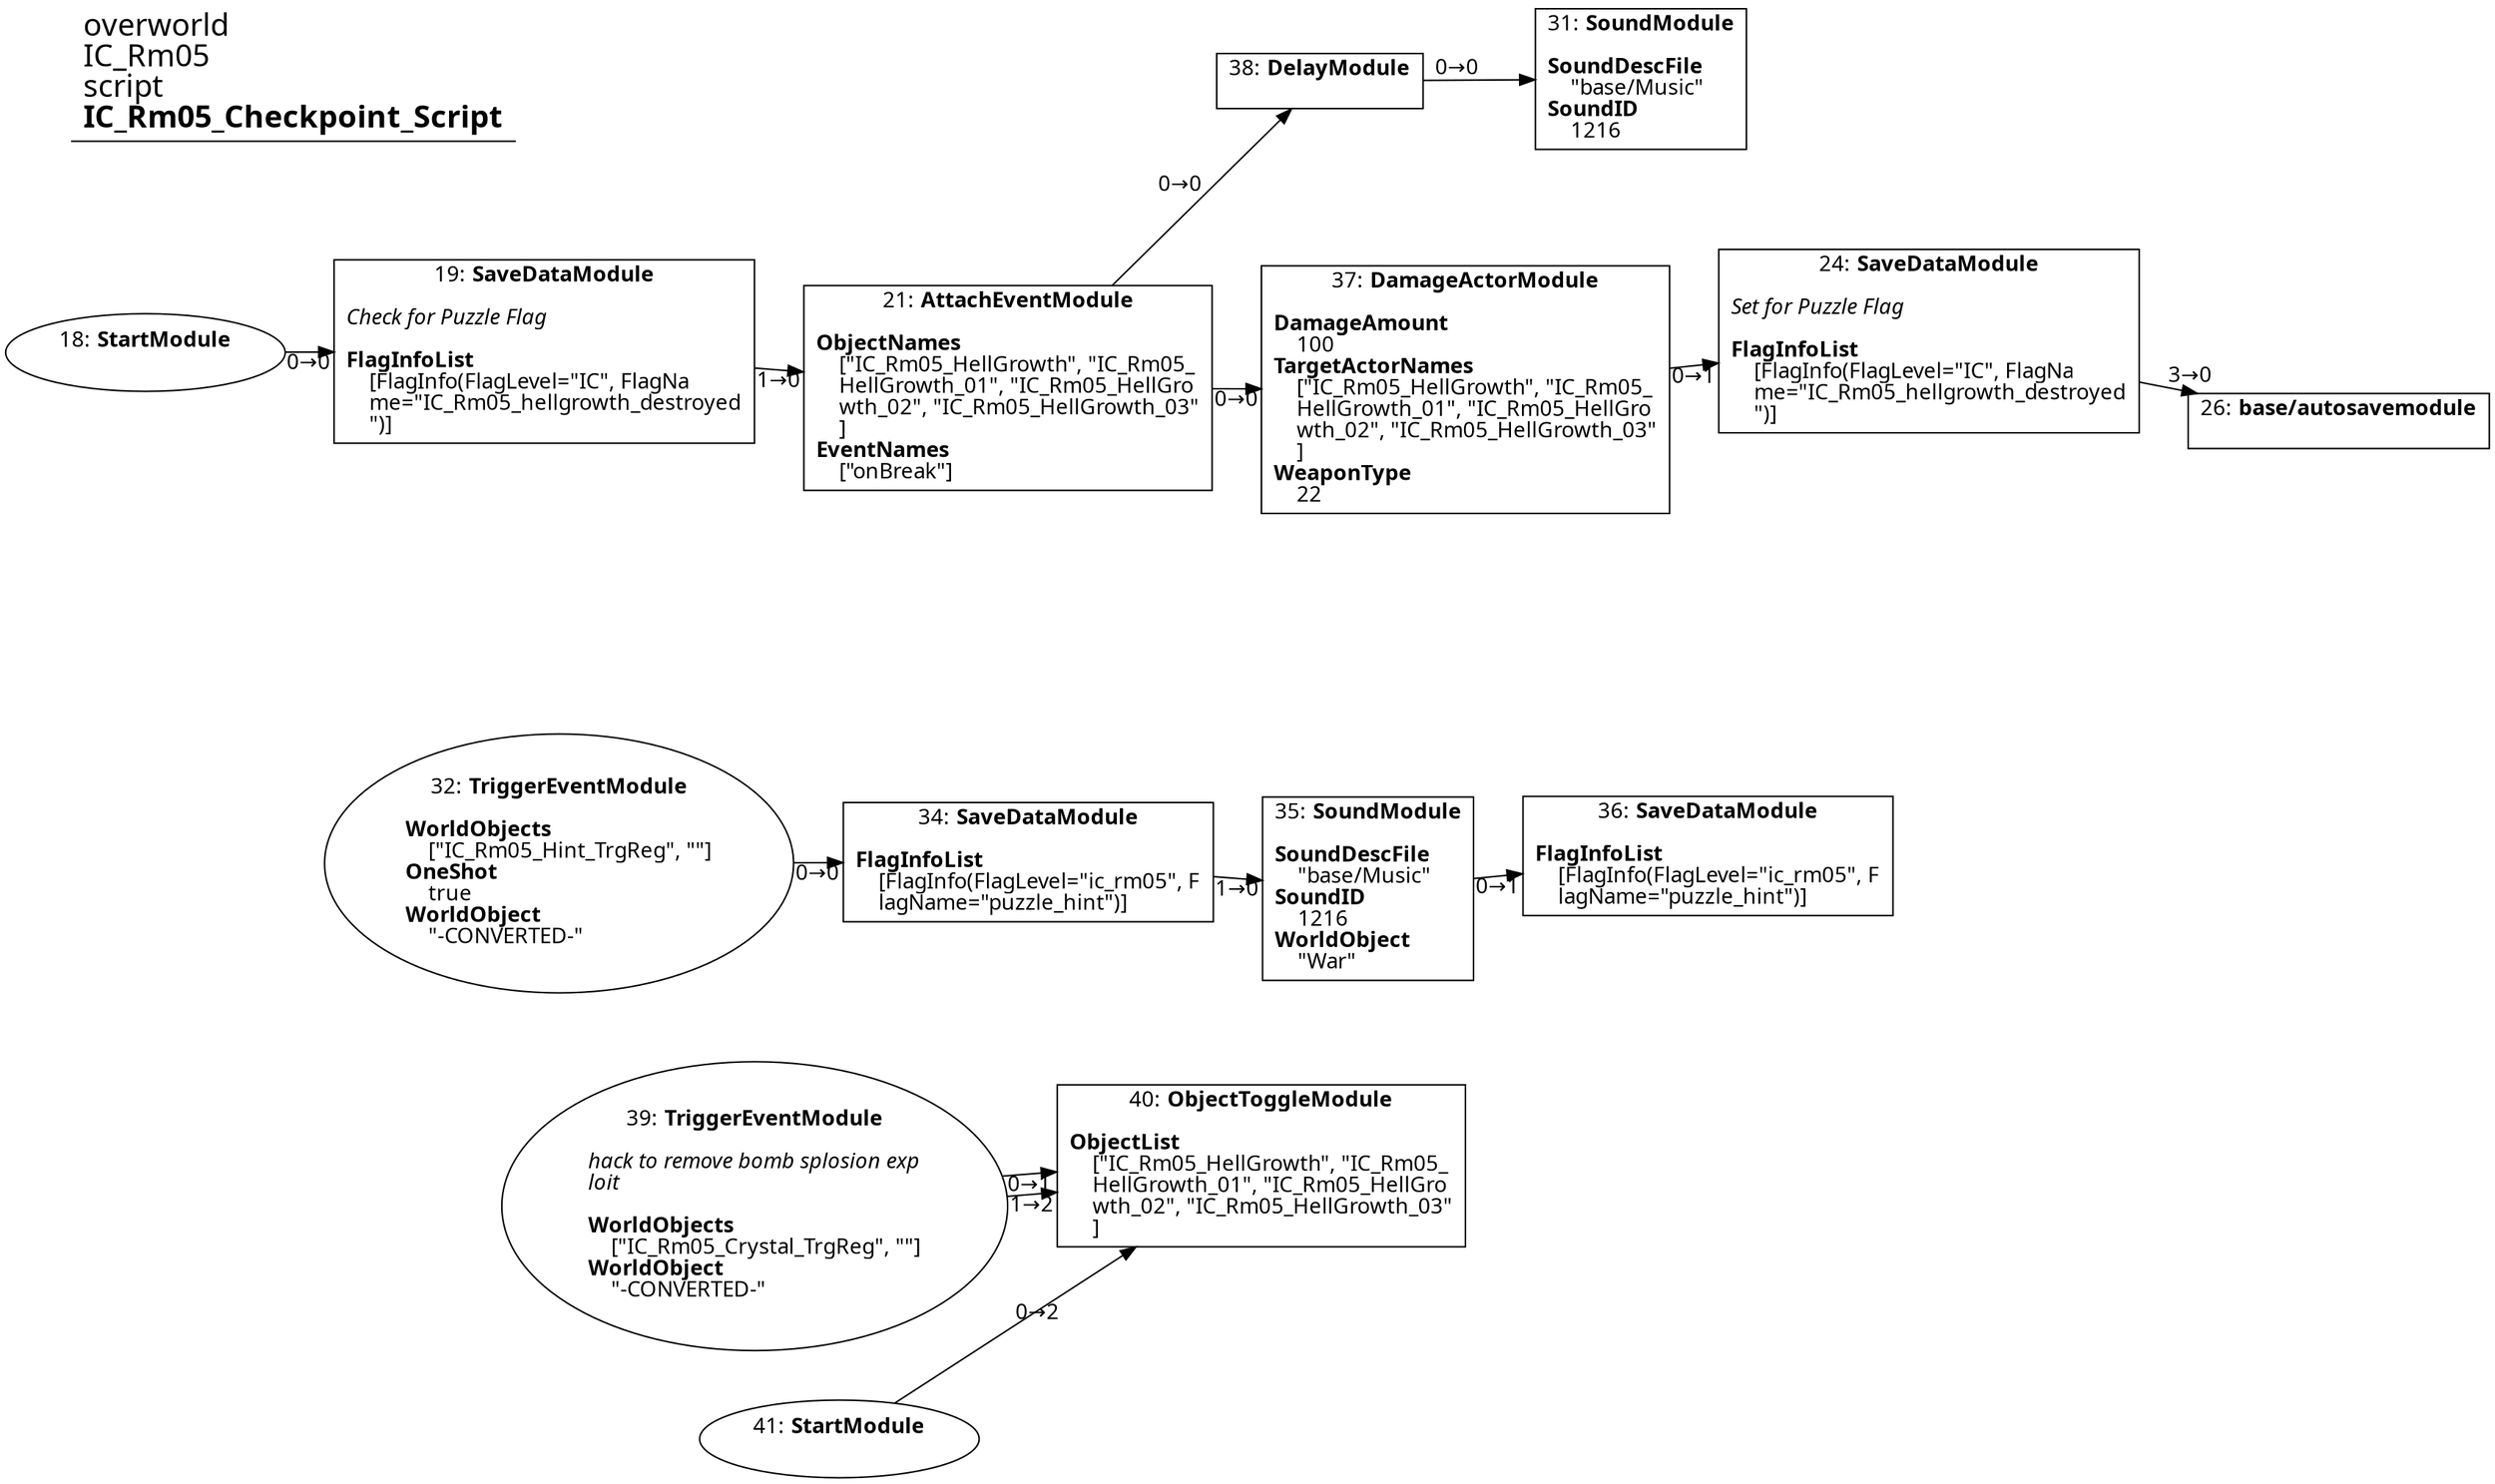digraph {
    layout = fdp;
    overlap = prism;
    sep = "+16";
    splines = spline;

    node [ shape = box ];

    graph [ fontname = "Segoe UI" ];
    node [ fontname = "Segoe UI" ];
    edge [ fontname = "Segoe UI" ];

    18 [ label = <18: <b>StartModule</b><br/><br/>> ];
    18 [ shape = oval ]
    18 [ pos = "-0.134,-0.568!" ];
    18 -> 19 [ label = "0→0" ];

    19 [ label = <19: <b>SaveDataModule</b><br/><br/><i>Check for Puzzle Flag<br align="left"/></i><br align="left"/><b>FlagInfoList</b><br align="left"/>    [FlagInfo(FlagLevel=&quot;IC&quot;, FlagNa<br align="left"/>    me=&quot;IC_Rm05_hellgrowth_destroyed<br align="left"/>    &quot;)]<br align="left"/>> ];
    19 [ pos = "0.055000003,-0.568!" ];
    19 -> 21 [ label = "1→0" ];

    21 [ label = <21: <b>AttachEventModule</b><br/><br/><b>ObjectNames</b><br align="left"/>    [&quot;IC_Rm05_HellGrowth&quot;, &quot;IC_Rm05_<br align="left"/>    HellGrowth_01&quot;, &quot;IC_Rm05_HellGro<br align="left"/>    wth_02&quot;, &quot;IC_Rm05_HellGrowth_03&quot;<br align="left"/>    ]<br align="left"/><b>EventNames</b><br align="left"/>    [&quot;onBreak&quot;]<br align="left"/>> ];
    21 [ pos = "0.36400002,-0.591!" ];
    21 -> 37 [ label = "0→0" ];
    21 -> 38 [ label = "0→0" ];

    24 [ label = <24: <b>SaveDataModule</b><br/><br/><i>Set for Puzzle Flag<br align="left"/></i><br align="left"/><b>FlagInfoList</b><br align="left"/>    [FlagInfo(FlagLevel=&quot;IC&quot;, FlagNa<br align="left"/>    me=&quot;IC_Rm05_hellgrowth_destroyed<br align="left"/>    &quot;)]<br align="left"/>> ];
    24 [ pos = "0.878,-0.569!" ];
    24 -> 26 [ label = "3→0" ];

    26 [ label = <26: <b>base/autosavemodule</b><br/><br/>> ];
    26 [ pos = "1.1220001,-0.615!" ];

    31 [ label = <31: <b>SoundModule</b><br/><br/><b>SoundDescFile</b><br align="left"/>    &quot;base/Music&quot;<br align="left"/><b>SoundID</b><br align="left"/>    1216<br align="left"/>> ];
    31 [ pos = "0.84900004,-0.268!" ];

    32 [ label = <32: <b>TriggerEventModule</b><br/><br/><b>WorldObjects</b><br align="left"/>    [&quot;IC_Rm05_Hint_TrgReg&quot;, &quot;&quot;]<br align="left"/><b>OneShot</b><br align="left"/>    true<br align="left"/><b>WorldObject</b><br align="left"/>    &quot;-CONVERTED-&quot;<br align="left"/>> ];
    32 [ shape = oval ]
    32 [ pos = "0.034,-1.1140001!" ];
    32 -> 34 [ label = "0→0" ];

    34 [ label = <34: <b>SaveDataModule</b><br/><br/><b>FlagInfoList</b><br align="left"/>    [FlagInfo(FlagLevel=&quot;ic_rm05&quot;, F<br align="left"/>    lagName=&quot;puzzle_hint&quot;)]<br align="left"/>> ];
    34 [ pos = "0.286,-1.1140001!" ];
    34 -> 35 [ label = "1→0" ];

    35 [ label = <35: <b>SoundModule</b><br/><br/><b>SoundDescFile</b><br align="left"/>    &quot;base/Music&quot;<br align="left"/><b>SoundID</b><br align="left"/>    1216<br align="left"/><b>WorldObject</b><br align="left"/>    &quot;War&quot;<br align="left"/>> ];
    35 [ pos = "0.60800004,-1.1370001!" ];
    35 -> 36 [ label = "0→1" ];

    36 [ label = <36: <b>SaveDataModule</b><br/><br/><b>FlagInfoList</b><br align="left"/>    [FlagInfo(FlagLevel=&quot;ic_rm05&quot;, F<br align="left"/>    lagName=&quot;puzzle_hint&quot;)]<br align="left"/>> ];
    36 [ pos = "0.83900005,-1.1140001!" ];

    37 [ label = <37: <b>DamageActorModule</b><br/><br/><b>DamageAmount</b><br align="left"/>    100<br align="left"/><b>TargetActorNames</b><br align="left"/>    [&quot;IC_Rm05_HellGrowth&quot;, &quot;IC_Rm05_<br align="left"/>    HellGrowth_01&quot;, &quot;IC_Rm05_HellGro<br align="left"/>    wth_02&quot;, &quot;IC_Rm05_HellGrowth_03&quot;<br align="left"/>    ]<br align="left"/><b>WeaponType</b><br align="left"/>    22<br align="left"/>> ];
    37 [ pos = "0.63500005,-0.592!" ];
    37 -> 24 [ label = "0→1" ];

    38 [ label = <38: <b>DelayModule</b><br/><br/>> ];
    38 [ pos = "0.625,-0.268!" ];
    38 -> 31 [ label = "0→0" ];

    39 [ label = <39: <b>TriggerEventModule</b><br/><br/><i>hack to remove bomb splosion exp<br align="left"/>loit<br align="left"/></i><br align="left"/><b>WorldObjects</b><br align="left"/>    [&quot;IC_Rm05_Crystal_TrgReg&quot;, &quot;&quot;]<br align="left"/><b>WorldObject</b><br align="left"/>    &quot;-CONVERTED-&quot;<br align="left"/>> ];
    39 [ shape = oval ]
    39 [ pos = "0.043,-1.503!" ];
    39 -> 40 [ label = "0→1" ];
    39 -> 40 [ label = "1→2" ];

    40 [ label = <40: <b>ObjectToggleModule</b><br/><br/><b>ObjectList</b><br align="left"/>    [&quot;IC_Rm05_HellGrowth&quot;, &quot;IC_Rm05_<br align="left"/>    HellGrowth_01&quot;, &quot;IC_Rm05_HellGro<br align="left"/>    wth_02&quot;, &quot;IC_Rm05_HellGrowth_03&quot;<br align="left"/>    ]<br align="left"/>> ];
    40 [ pos = "0.33600003,-1.48!" ];

    41 [ label = <41: <b>StartModule</b><br/><br/>> ];
    41 [ shape = oval ]
    41 [ pos = "0.102000006,-1.69!" ];
    41 -> 40 [ label = "0→2" ];

    title [ pos = "-0.135,-0.26700002!" ];
    title [ shape = underline ];
    title [ label = <<font point-size="20">overworld<br align="left"/>IC_Rm05<br align="left"/>script<br align="left"/><b>IC_Rm05_Checkpoint_Script</b><br align="left"/></font>> ];
}
